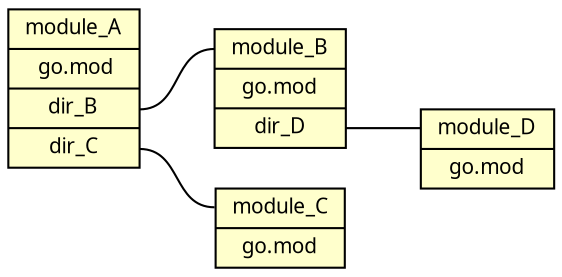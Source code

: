 digraph module_structure {
  rankdir=LR
  bgcolor=transparent

  edge [dir=none fontcolor=black fontname="sans-serif" fontsize=10]
  node [fillcolor="#ffffcc" fontcolor=black fontname="sans-serif" fontsize=10 shape=record style=filled]

  module_A [label="<f1> module_A | go.mod | <f3> dir_B | <f4> dir_C"]
  module_B [label="<f1> module_B | go.mod | <f3> dir_D"]
  module_C [label="<f1> module_C | go.mod"]
  module_D [label="<f1> module_D | go.mod"]

  module_A:f3 -> module_B:f1
  module_A:f4 -> module_C:f1
  module_B:f3 -> module_D:f1
}

